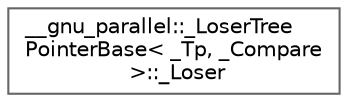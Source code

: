 digraph "Graphical Class Hierarchy"
{
 // LATEX_PDF_SIZE
  bgcolor="transparent";
  edge [fontname=Helvetica,fontsize=10,labelfontname=Helvetica,labelfontsize=10];
  node [fontname=Helvetica,fontsize=10,shape=box,height=0.2,width=0.4];
  rankdir="LR";
  Node0 [id="Node000000",label="__gnu_parallel::_LoserTree\lPointerBase\< _Tp, _Compare\l \>::_Loser",height=0.2,width=0.4,color="grey40", fillcolor="white", style="filled",URL="$struct____gnu__parallel_1_1___loser_tree_pointer_base_1_1___loser.html",tooltip="Internal representation of _LoserTree __elements."];
}
